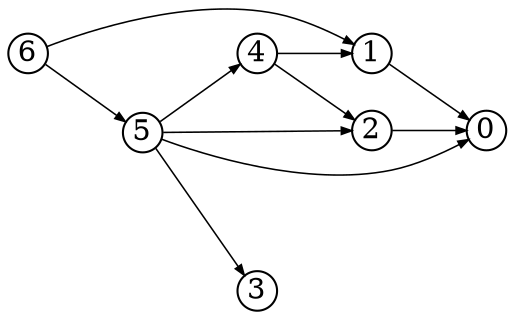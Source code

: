 digraph{
  rankdir=LR
  node [shape=circle,fixedsize=true,width=.26]
  edge [penwidth=0.75,arrowsize=0.5]
  6 -> {1 5}
  5 -> {0 2 3 4}
  4 -> {1 2}
  3 -> {}
  2 -> {0}
  1 -> {0}
}
